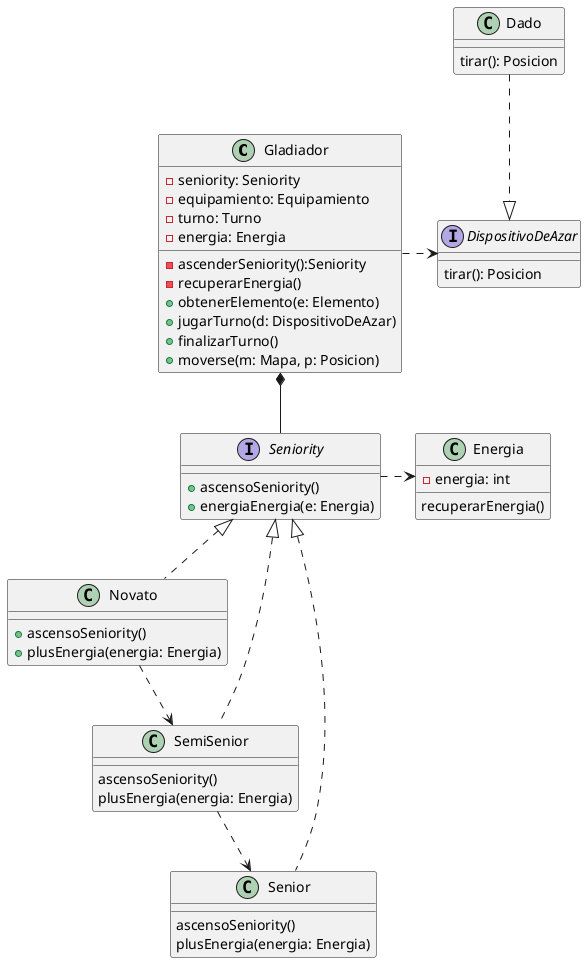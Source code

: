 @startuml

class Gladiador {
    - seniority: Seniority
    - equipamiento: Equipamiento
    - turno: Turno
    - energia: Energia

    -ascenderSeniority():Seniority
    - recuperarEnergia()
    + obtenerElemento(e: Elemento)
    +jugarTurno(d: DispositivoDeAzar)
    +finalizarTurno()
    +moverse(m: Mapa, p: Posicion)
}

interface DispositivoDeAzar{
    tirar(): Posicion
}

class Dado {
    tirar(): Posicion
}

interface Seniority{
    +ascensoSeniority()
    +energiaEnergia(e: Energia)
}

class Energia{
    -energia: int

    recuperarEnergia()
}

class Novato {
    +ascensoSeniority()
    +plusEnergia(energia: Energia)
}

class SemiSenior {
    ascensoSeniority()
    plusEnergia(energia: Energia)
}
class Senior {
    ascensoSeniority()
    plusEnergia(energia: Energia)
}

Gladiador *-- Seniority

Novato  ..> SemiSenior
SemiSenior  ..> Senior


Seniority <|.. Novato
Seniority <|.. SemiSenior
Seniority <|.. Senior

Gladiador .> DispositivoDeAzar

' Gladiador --> Premios

' Premios <|.. Comida

' Equipamientos --> Premios

' Gladiador --> Energia
' Turno --> Energia

Seniority .> Energia


Dado ..|> DispositivoDeAzar






@enduml